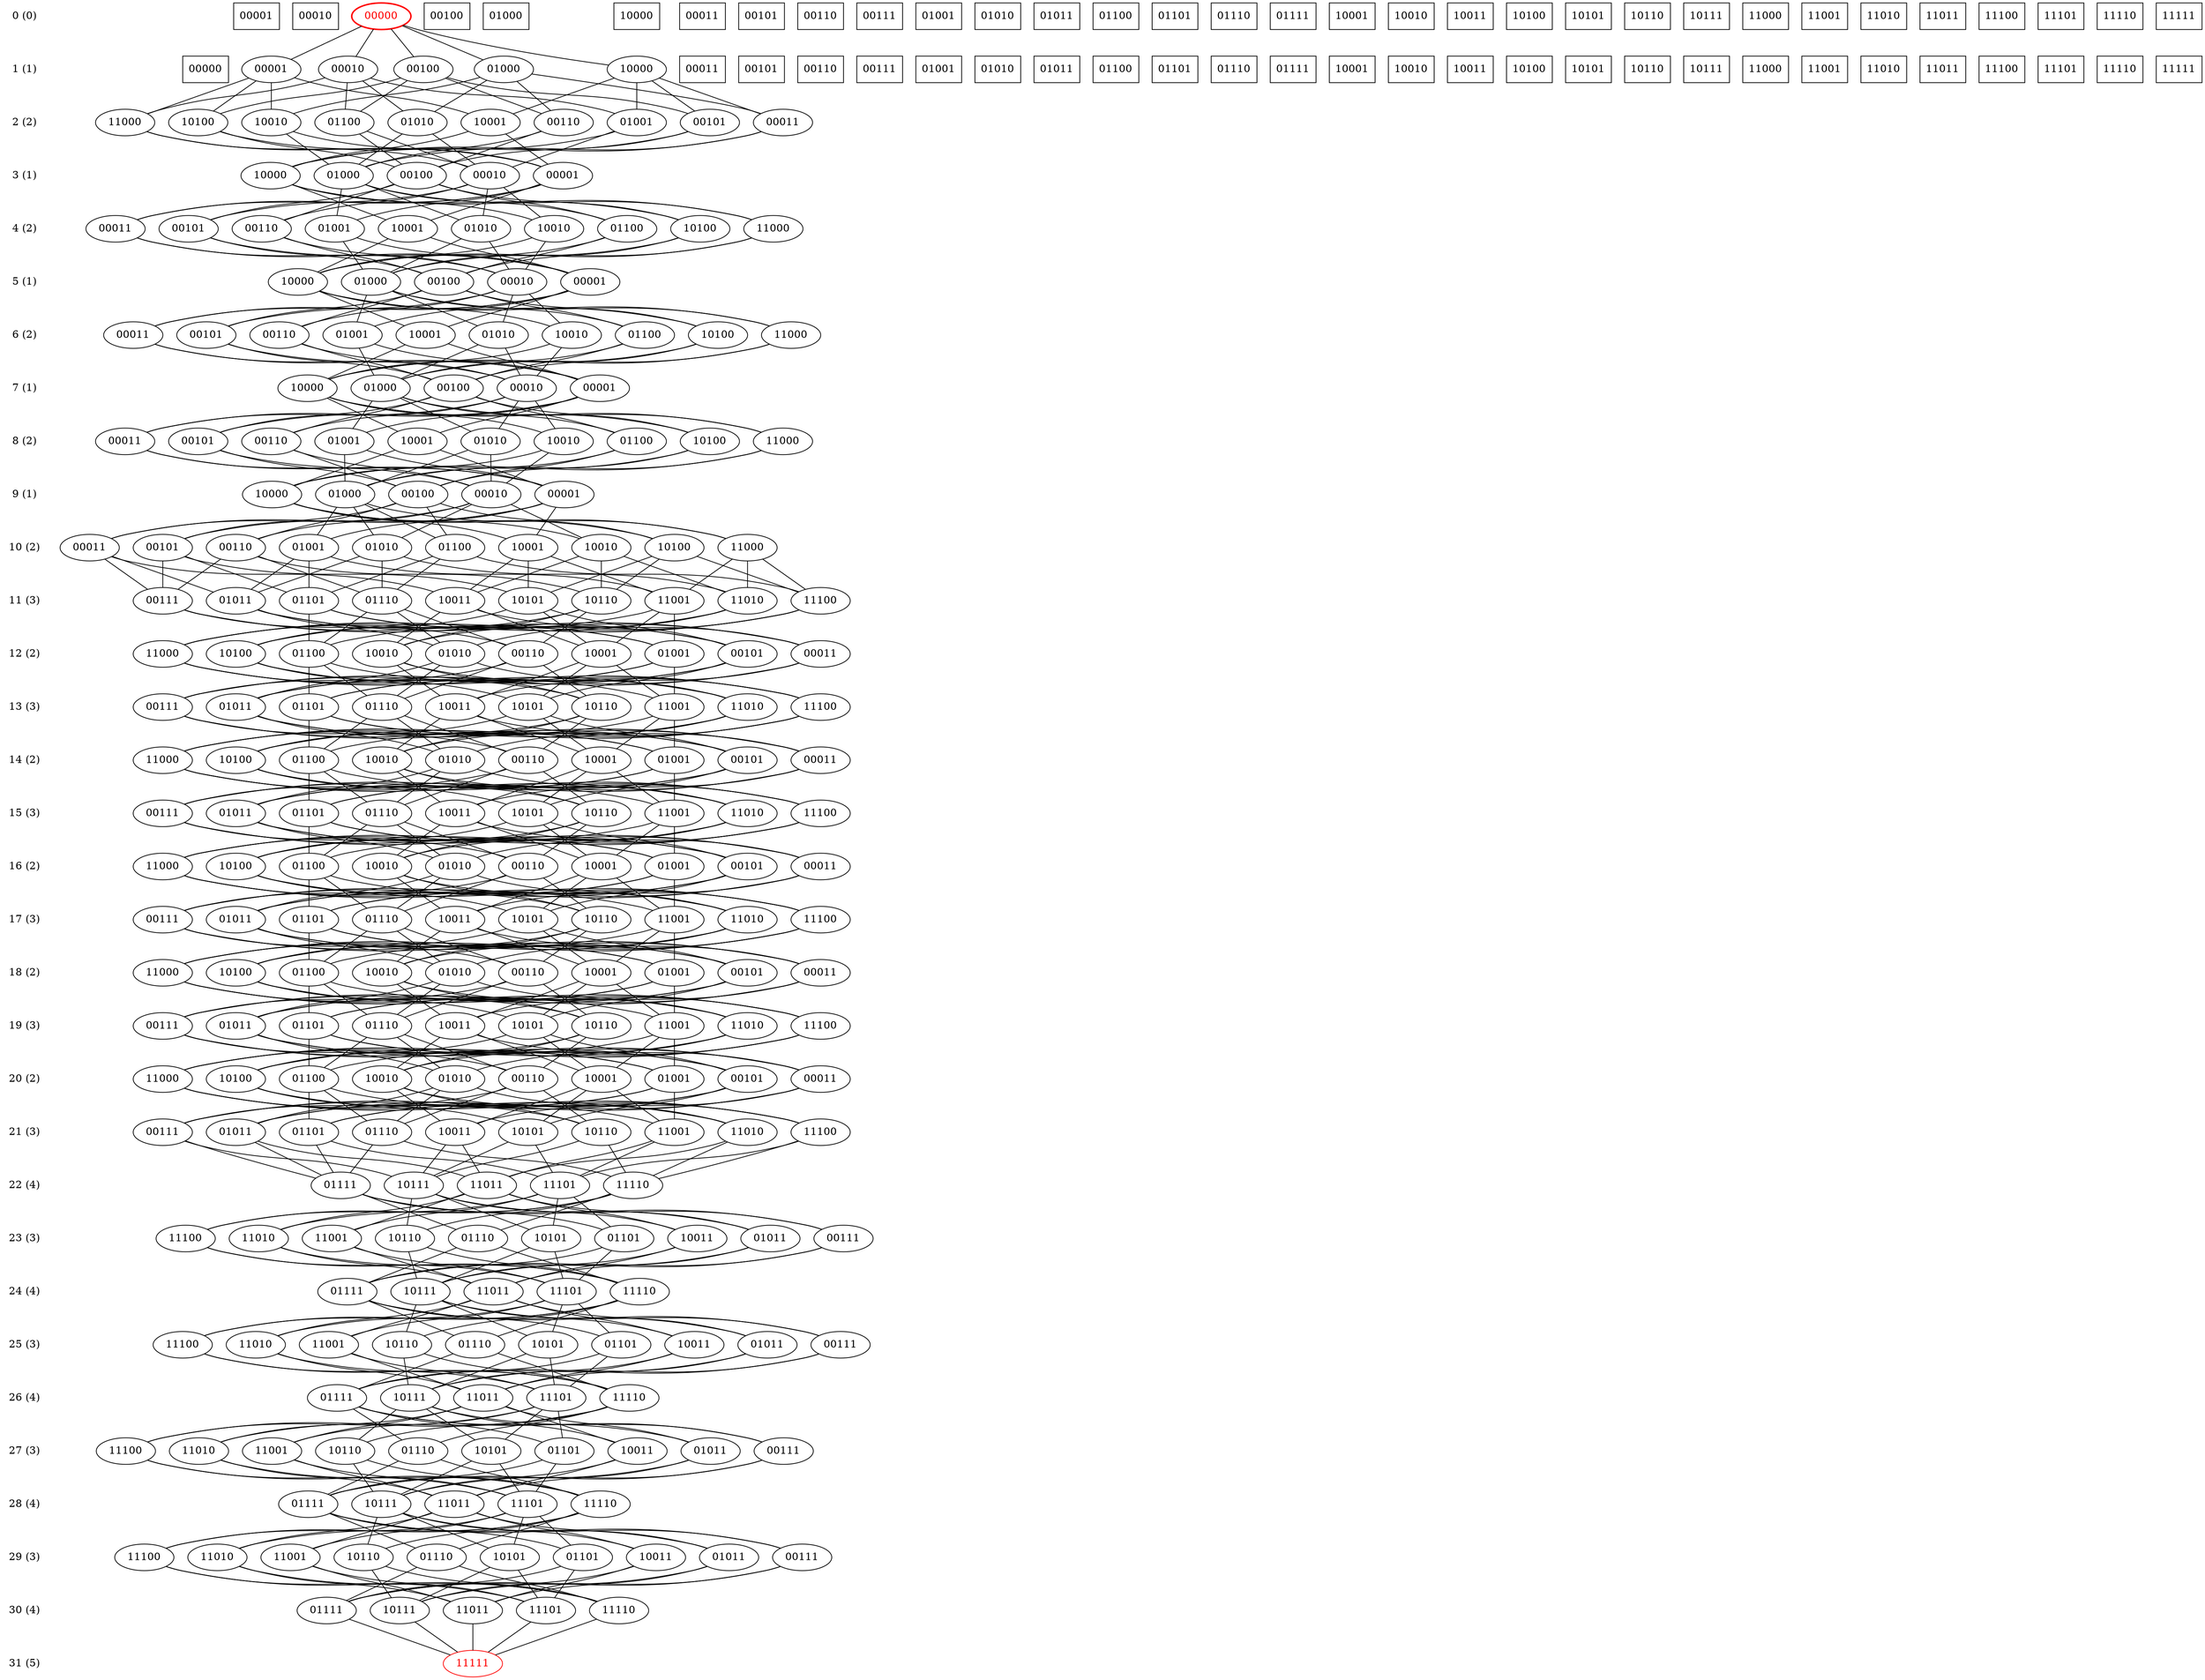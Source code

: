 /*
    dot -T pdf order-5_graph.dot -o order-5_graph.pdf
*/

digraph order5 {

	node [shape=plaintext]

	level_0 [label="0 (0)"]
	level_1 [label="1 (1)"]
	level_2 [label="2 (2)"]
	level_3 [label="3 (1)"]
	level_4 [label="4 (2)"]
	level_5 [label="5 (1)"]
	level_6 [label="6 (2)"]
	level_7 [label="7 (1)"]
	level_8 [label="8 (2)"]
	level_9 [label="9 (1)"]
	level_10 [label="10 (2)"]
	level_11 [label="11 (3)"]
	level_12 [label="12 (2)"]
	level_13 [label="13 (3)"]
	level_14 [label="14 (2)"]
	level_15 [label="15 (3)"]
	level_16 [label="16 (2)"]
	level_17 [label="17 (3)"]
	level_18 [label="18 (2)"]
	level_19 [label="19 (3)"]
	level_20 [label="20 (2)"]
	level_21 [label="21 (3)"]
	level_22 [label="22 (4)"]
	level_23 [label="23 (3)"]
	level_24 [label="24 (4)"]
	level_25 [label="25 (3)"]
	level_26 [label="26 (4)"]
	level_27 [label="27 (3)"]
	level_28 [label="28 (4)"]
	level_29 [label="29 (3)"]
	level_30 [label="30 (4)"]
	level_31 [label="31 (5)"]

	edge [style=invis]
    level_0 -> level_1 -> level_2 -> level_3 -> level_4 -> level_5 ->
    level_6 -> level_7 -> level_8 -> level_9 -> level_10 -> level_11 ->
    level_12 -> level_13 -> level_14 -> level_15 -> level_16 -> level_17 ->
    level_18 -> level_19 -> level_20 -> level_21 -> level_22 -> level_23 ->
    level_24 -> level_25 -> level_26 -> level_27 -> level_28 -> level_29 ->
    level_30 -> level_31

    node [shape=ellipse]
    edge [style=solid,arrowhead=none]
    graph [ordering=out]

    { // there is only one possible node with no bits set
        rank=same; level_0

        level_0_00000 [label="00000",shape=ellipse,fontcolor=red,color=red,style=bold]
        level_0_disallowed_00001 [label="00001",shape=rect]
        level_0_disallowed_00010 [label="00010",shape=rect]
        level_0_disallowed_00011 [label="00011",shape=rect]
        level_0_disallowed_00100 [label="00100",shape=rect]
        level_0_disallowed_00101 [label="00101",shape=rect]
        level_0_disallowed_00110 [label="00110",shape=rect]
        level_0_disallowed_00111 [label="00111",shape=rect]
        level_0_disallowed_01000 [label="01000",shape=rect]
        level_0_disallowed_01001 [label="01001",shape=rect]
        level_0_disallowed_01010 [label="01010",shape=rect]
        level_0_disallowed_01011 [label="01011",shape=rect]
        level_0_disallowed_01100 [label="01100",shape=rect]
        level_0_disallowed_01101 [label="01101",shape=rect]
        level_0_disallowed_01110 [label="01110",shape=rect]
        level_0_disallowed_01111 [label="01111",shape=rect]
        level_0_disallowed_10000 [label="10000",shape=rect]
        level_0_disallowed_10001 [label="10001",shape=rect]
        level_0_disallowed_10010 [label="10010",shape=rect]
        level_0_disallowed_10011 [label="10011",shape=rect]
        level_0_disallowed_10100 [label="10100",shape=rect]
        level_0_disallowed_10101 [label="10101",shape=rect]
        level_0_disallowed_10110 [label="10110",shape=rect]
        level_0_disallowed_10111 [label="10111",shape=rect]
        level_0_disallowed_11000 [label="11000",shape=rect]
        level_0_disallowed_11001 [label="11001",shape=rect]
        level_0_disallowed_11010 [label="11010",shape=rect]
        level_0_disallowed_11011 [label="11011",shape=rect]
        level_0_disallowed_11100 [label="11100",shape=rect]
        level_0_disallowed_11101 [label="11101",shape=rect]
        level_0_disallowed_11110 [label="11110",shape=rect]
        level_0_disallowed_11111 [label="11111",shape=rect]
    }

    { // all possible nodes with 1 bit set
        rank=same; level_1

        level_1_disallowed_00000 [label="00000",shape=rect]
        level_1_00001 [label="00001"]
        level_1_00010 [label="00010"]
        level_1_disallowed_00011 [label="00011",shape=rect]
        level_1_00100 [label="00100"]
        level_1_disallowed_00101 [label="00101",shape=rect]
        level_1_disallowed_00110 [label="00110",shape=rect]
        level_1_disallowed_00111 [label="00111",shape=rect]
        level_1_01000 [label="01000"]
        level_1_disallowed_01001 [label="01001",shape=rect]
        level_1_disallowed_01010 [label="01010",shape=rect]
        level_1_disallowed_01011 [label="01011",shape=rect]
        level_1_disallowed_01100 [label="01100",shape=rect]
        level_1_disallowed_01101 [label="01101",shape=rect]
        level_1_disallowed_01110 [label="01110",shape=rect]
        level_1_disallowed_01111 [label="01111",shape=rect]
        level_1_10000 [label="10000"]
        level_1_disallowed_10001 [label="10001",shape=rect]
        level_1_disallowed_10010 [label="10010",shape=rect]
        level_1_disallowed_10011 [label="10011",shape=rect]
        level_1_disallowed_10100 [label="10100",shape=rect]
        level_1_disallowed_10101 [label="10101",shape=rect]
        level_1_disallowed_10110 [label="10110",shape=rect]
        level_1_disallowed_10111 [label="10111",shape=rect]
        level_1_disallowed_11000 [label="11000",shape=rect]
        level_1_disallowed_11001 [label="11001",shape=rect]
        level_1_disallowed_11010 [label="11010",shape=rect]
        level_1_disallowed_11011 [label="11011",shape=rect]
        level_1_disallowed_11100 [label="11100",shape=rect]
        level_1_disallowed_11101 [label="11101",shape=rect]
        level_1_disallowed_11110 [label="11110",shape=rect]
        level_1_disallowed_11111 [label="11111",shape=rect]
    }

    level_0_00000 -> level_1_disallowed_00000 [style="invis"]
    level_0_disallowed_00001 -> level_1_00001 [style="invis"]
    level_0_disallowed_00010 -> level_1_00010 [style="invis"]
    level_0_disallowed_00011 -> level_1_disallowed_00011 [style="invis"]
    level_0_disallowed_00100 -> level_1_00100 [style="invis"]
    level_0_disallowed_00101 -> level_1_disallowed_00101 [style="invis"]
    level_0_disallowed_00110 -> level_1_disallowed_00110 [style="invis"]
    level_0_disallowed_00111 -> level_1_disallowed_00111 [style="invis"]
    level_0_disallowed_01000 -> level_1_01000 [style="invis"]
    level_0_disallowed_01001 -> level_1_disallowed_01001 [style="invis"]
    level_0_disallowed_01010 -> level_1_disallowed_01010 [style="invis"]
    level_0_disallowed_01011 -> level_1_disallowed_01011 [style="invis"]
    level_0_disallowed_01100 -> level_1_disallowed_01100 [style="invis"]
    level_0_disallowed_01101 -> level_1_disallowed_01101 [style="invis"]
    level_0_disallowed_01110 -> level_1_disallowed_01110 [style="invis"]
    level_0_disallowed_01111 -> level_1_disallowed_01111 [style="invis"]
    level_0_disallowed_10000 -> level_1_10000 [style="invis"]
    level_0_disallowed_10001 -> level_1_disallowed_10001 [style="invis"]
    level_0_disallowed_10010 -> level_1_disallowed_10010 [style="invis"]
    level_0_disallowed_10011 -> level_1_disallowed_10011 [style="invis"]
    level_0_disallowed_10100 -> level_1_disallowed_10100 [style="invis"]
    level_0_disallowed_10101 -> level_1_disallowed_10101 [style="invis"]
    level_0_disallowed_10110 -> level_1_disallowed_10110 [style="invis"]
    level_0_disallowed_10111 -> level_1_disallowed_10111 [style="invis"]
    level_0_disallowed_11000 -> level_1_disallowed_11000 [style="invis"]
    level_0_disallowed_11001 -> level_1_disallowed_11001 [style="invis"]
    level_0_disallowed_11010 -> level_1_disallowed_11010 [style="invis"]
    level_0_disallowed_11011 -> level_1_disallowed_11011 [style="invis"]
    level_0_disallowed_11100 -> level_1_disallowed_11100 [style="invis"]
    level_0_disallowed_11101 -> level_1_disallowed_11101 [style="invis"]
    level_0_disallowed_11110 -> level_1_disallowed_11110 [style="invis"]
    level_0_disallowed_11111 -> level_1_disallowed_11111 [style="invis"]


    { // all possible nodes with 2 bits set
        rank=same; level_2

        level_2_00011 [label="11000"]
        level_2_00110 [label="01100"]
        level_2_01100 [label="00110"]
        level_2_11000 [label="00011"]
        level_2_00101 [label="10100"]
        level_2_01010 [label="01010"]
        level_2_10100 [label="00101"]
        level_2_01001 [label="10010"]
        level_2_10010 [label="01001"]
        level_2_10001 [label="10001"]
    }

    { // all possible nodes with 1 bit set
        rank=same; level_3

        level_3_00001 [label="00001"]
        level_3_00010 [label="00010"]
        level_3_00100 [label="00100"]
        level_3_01000 [label="01000"]
        level_3_10000 [label="10000"]
    }

    { // all possible nodes with 2 bits set
        rank=same; level_4

        level_4_00011 [label="00011"]
        level_4_00110 [label="00110"]
        level_4_01100 [label="01100"]
        level_4_11000 [label="11000"]
        level_4_00101 [label="00101"]
        level_4_01010 [label="01010"]
        level_4_10100 [label="10100"]
        level_4_01001 [label="01001"]
        level_4_10010 [label="10010"]
        level_4_10001 [label="10001"]
    }

    { // all possible nodes with 1 bit set
        rank=same; level_5

        level_5_00001 [label="00001"]
        level_5_00010 [label="00010"]
        level_5_00100 [label="00100"]
        level_5_01000 [label="01000"]
        level_5_10000 [label="10000"]
    }

    { // all possible nodes with 2 bits set
        rank=same; level_6

        level_6_00011 [label="00011"]
        level_6_00110 [label="00110"]
        level_6_01100 [label="01100"]
        level_6_11000 [label="11000"]
        level_6_00101 [label="00101"]
        level_6_01010 [label="01010"]
        level_6_10100 [label="10100"]
        level_6_01001 [label="01001"]
        level_6_10010 [label="10010"]
        level_6_10001 [label="10001"]
    }

    { // all possible nodes with 1 bit set
        rank=same; level_7

        level_7_00001 [label="00001"]
        level_7_00010 [label="00010"]
        level_7_00100 [label="00100"]
        level_7_01000 [label="01000"]
        level_7_10000 [label="10000"]
    }

    { // all possible nodes with 2 bits set
        rank=same; level_8

        level_8_00011 [label="00011"]
        level_8_00110 [label="00110"]
        level_8_01100 [label="01100"]
        level_8_11000 [label="11000"]
        level_8_00101 [label="00101"]
        level_8_01010 [label="01010"]
        level_8_10100 [label="10100"]
        level_8_01001 [label="01001"]
        level_8_10010 [label="10010"]
        level_8_10001 [label="10001"]
    }

    { // all possible nodes with 1 bit set
        rank=same; level_9

        level_9_00001 [label="00001"]
        level_9_00010 [label="00010"]
        level_9_00100 [label="00100"]
        level_9_01000 [label="01000"]
        level_9_10000 [label="10000"]
    }

    { // all possible nodes with 2 bits set
        rank=same; level_10

        level_10_00011 [label="00011"]
        level_10_00110 [label="00110"]
        level_10_01100 [label="01100"]
        level_10_11000 [label="11000"]
        level_10_00101 [label="00101"]
        level_10_01010 [label="01010"]
        level_10_10100 [label="10100"]
        level_10_01001 [label="01001"]
        level_10_10010 [label="10010"]
        level_10_10001 [label="10001"]
    }

    { // all possible nodes with 3 bits set
        rank=same; level_11

        level_11_00111 [label="00111"]
        level_11_01110 [label="01110"]
        level_11_11100 [label="11100"]
        level_11_01011 [label="01011"]
        level_11_01101 [label="01101"]
        level_11_11010 [label="11010"]
        level_11_10101 [label="10101"]
        level_11_10011 [label="10011"]
        level_11_11001 [label="11001"]
        level_11_10110 [label="10110"]
    }

    { // all possible nodes with 2 bits set
        rank=same; level_12

        level_12_00011 [label="00011"]
        level_12_00110 [label="00110"]
        level_12_01100 [label="01100"]
        level_12_11000 [label="11000"]
        level_12_00101 [label="00101"]
        level_12_01010 [label="01010"]
        level_12_10100 [label="10100"]
        level_12_01001 [label="01001"]
        level_12_10010 [label="10010"]
        level_12_10001 [label="10001"]
    }

    { // all possible nodes with 3 bits set
        rank=same; level_13

        level_13_00111 [label="00111"]
        level_13_01110 [label="01110"]
        level_13_11100 [label="11100"]
        level_13_01011 [label="01011"]
        level_13_01101 [label="01101"]
        level_13_11010 [label="11010"]
        level_13_10101 [label="10101"]
        level_13_10011 [label="10011"]
        level_13_11001 [label="11001"]
        level_13_10110 [label="10110"]
    }

    { // all possible nodes with 2 bits set
        rank=same; level_14

        level_14_00011 [label="00011"]
        level_14_00110 [label="00110"]
        level_14_01100 [label="01100"]
        level_14_11000 [label="11000"]
        level_14_00101 [label="00101"]
        level_14_01010 [label="01010"]
        level_14_10100 [label="10100"]
        level_14_01001 [label="01001"]
        level_14_10010 [label="10010"]
        level_14_10001 [label="10001"]
    }

    { // all possible nodes with 3 bits set
        rank=same; level_15

        level_15_00111 [label="00111"]
        level_15_01110 [label="01110"]
        level_15_11100 [label="11100"]
        level_15_01011 [label="01011"]
        level_15_01101 [label="01101"]
        level_15_11010 [label="11010"]
        level_15_10101 [label="10101"]
        level_15_10011 [label="10011"]
        level_15_11001 [label="11001"]
        level_15_10110 [label="10110"]
    }

    { // all possible nodes with 2 bits set
        rank=same; level_16

        level_16_00011 [label="00011"]
        level_16_00110 [label="00110"]
        level_16_01100 [label="01100"]
        level_16_11000 [label="11000"]
        level_16_00101 [label="00101"]
        level_16_01010 [label="01010"]
        level_16_10100 [label="10100"]
        level_16_01001 [label="01001"]
        level_16_10010 [label="10010"]
        level_16_10001 [label="10001"]
    }

    { // all possible nodes with 3 bits set
        rank=same; level_17

        level_17_00111 [label="00111"]
        level_17_01110 [label="01110"]
        level_17_11100 [label="11100"]
        level_17_01011 [label="01011"]
        level_17_01101 [label="01101"]
        level_17_11010 [label="11010"]
        level_17_10101 [label="10101"]
        level_17_10011 [label="10011"]
        level_17_11001 [label="11001"]
        level_17_10110 [label="10110"]
    }

    { // all possible nodes with 2 bits set
        rank=same; level_18

        level_18_00011 [label="00011"]
        level_18_00110 [label="00110"]
        level_18_01100 [label="01100"]
        level_18_11000 [label="11000"]
        level_18_00101 [label="00101"]
        level_18_01010 [label="01010"]
        level_18_10100 [label="10100"]
        level_18_01001 [label="01001"]
        level_18_10010 [label="10010"]
        level_18_10001 [label="10001"]
    }

    { // all possible nodes with 3 bits set
        rank=same; level_19

        level_19_00111 [label="00111"]
        level_19_01110 [label="01110"]
        level_19_11100 [label="11100"]
        level_19_01011 [label="01011"]
        level_19_01101 [label="01101"]
        level_19_11010 [label="11010"]
        level_19_10101 [label="10101"]
        level_19_10011 [label="10011"]
        level_19_11001 [label="11001"]
        level_19_10110 [label="10110"]
    }

    { // all possible nodes with 2 bits set
        rank=same; level_20

        level_20_00011 [label="00011"]
        level_20_00110 [label="00110"]
        level_20_01100 [label="01100"]
        level_20_11000 [label="11000"]
        level_20_00101 [label="00101"]
        level_20_01010 [label="01010"]
        level_20_10100 [label="10100"]
        level_20_01001 [label="01001"]
        level_20_10010 [label="10010"]
        level_20_10001 [label="10001"]
    }

    { // all possible nodes with 3 bits set
        rank=same; level_21

        level_21_00111 [label="00111"]
        level_21_01110 [label="01110"]
        level_21_11100 [label="11100"]
        level_21_01011 [label="01011"]
        level_21_01101 [label="01101"]
        level_21_11010 [label="11010"]
        level_21_10101 [label="10101"]
        level_21_10011 [label="10011"]
        level_21_11001 [label="11001"]
        level_21_10110 [label="10110"]
    }

    { // all possible nodes with 4 bits set
        rank=same; level_22

        level_22_11110 [label="11110"]
        level_22_11101 [label="11101"]
        level_22_11011 [label="11011"]
        level_22_10111 [label="10111"]
        level_22_01111 [label="01111"]
    }

    { // all possible nodes with 3 bits set
        rank=same; level_23

        level_23_00111 [label="00111"]
        level_23_01110 [label="01110"]
        level_23_11100 [label="11100"]
        level_23_01011 [label="01011"]
        level_23_01101 [label="01101"]
        level_23_11010 [label="11010"]
        level_23_10101 [label="10101"]
        level_23_10011 [label="10011"]
        level_23_11001 [label="11001"]
        level_23_10110 [label="10110"]
    }

    { // all possible nodes with 4 bits set
        rank=same; level_24

        level_24_11110 [label="11110"]
        level_24_11101 [label="11101"]
        level_24_11011 [label="11011"]
        level_24_10111 [label="10111"]
        level_24_01111 [label="01111"]
    }

    { // all possible nodes with 3 bits set
        rank=same; level_25

        level_25_00111 [label="00111"]
        level_25_01110 [label="01110"]
        level_25_11100 [label="11100"]
        level_25_01011 [label="01011"]
        level_25_01101 [label="01101"]
        level_25_11010 [label="11010"]
        level_25_10101 [label="10101"]
        level_25_10011 [label="10011"]
        level_25_11001 [label="11001"]
        level_25_10110 [label="10110"]
    }

    { // all possible nodes with 4 bits set
        rank=same; level_26

        level_26_11110 [label="11110"]
        level_26_11101 [label="11101"]
        level_26_11011 [label="11011"]
        level_26_10111 [label="10111"]
        level_26_01111 [label="01111"]
    }

    { // all possible nodes with 3 bits set
        rank=same; level_27

        level_27_00111 [label="00111"]
        level_27_01110 [label="01110"]
        level_27_11100 [label="11100"]
        level_27_01011 [label="01011"]
        level_27_01101 [label="01101"]
        level_27_11010 [label="11010"]
        level_27_10101 [label="10101"]
        level_27_10011 [label="10011"]
        level_27_11001 [label="11001"]
        level_27_10110 [label="10110"]
    }

    { // all possible nodes with 4 bits set
        rank=same; level_28

        level_28_11110 [label="11110"]
        level_28_11101 [label="11101"]
        level_28_11011 [label="11011"]
        level_28_10111 [label="10111"]
        level_28_01111 [label="01111"]
    }

    { // all possible nodes with 3 bits set
        rank=same; level_29

        level_29_00111 [label="00111"]
        level_29_01110 [label="01110"]
        level_29_11100 [label="11100"]
        level_29_01011 [label="01011"]
        level_29_01101 [label="01101"]
        level_29_11010 [label="11010"]
        level_29_10101 [label="10101"]
        level_29_10011 [label="10011"]
        level_29_11001 [label="11001"]
        level_29_10110 [label="10110"]
    }

    { // all possible nodes with 4 bits set
        rank=same; level_30

        level_30_11110 [label="11110"]
        level_30_11101 [label="11101"]
        level_30_11011 [label="11011"]
        level_30_10111 [label="10111"]
        level_30_01111 [label="01111"]
    }

    { // there is only one possible node with 5 bits set
        rank=same; level_31

        level_31_11111 [label="11111",shape=ellipse,color=red,fontcolor=red]
    }

    // allowable transitions from (0) -> (1) out of level 0

    level_0_00000 -> level_1_00001 // [color=red,style=bold]
    level_0_00000 -> level_1_00010
    level_0_00000 -> level_1_00100
    level_0_00000 -> level_1_01000
    level_0_00000 -> level_1_10000

    // allowable transitions from (1) -> (2) out of level 1

    level_1_00001 -> level_2_00011
    level_1_00001 -> level_2_00101
    level_1_00001 -> level_2_01001
    level_1_00001 -> level_2_10001

    level_1_00010 -> level_2_00011
    level_1_00010 -> level_2_00110
    level_1_00010 -> level_2_01010
    level_1_00010 -> level_2_10010

    level_1_00100 -> level_2_00101
    level_1_00100 -> level_2_00110
    level_1_00100 -> level_2_01100
    level_1_00100 -> level_2_10100

    level_1_01000 -> level_2_01001
    level_1_01000 -> level_2_01010
    level_1_01000 -> level_2_01100
    level_1_01000 -> level_2_11000

    level_1_10000 -> level_2_10001
    level_1_10000 -> level_2_10010
    level_1_10000 -> level_2_10100
    level_1_10000 -> level_2_11000

    // allowable transitions from (2) -> (1) out of level 2

    level_2_00011 -> level_3_00010
    level_2_00011 -> level_3_00001

    level_2_00110 -> level_3_00100
    level_2_00110 -> level_3_00010

    level_2_01100 -> level_3_01000
    level_2_01100 -> level_3_00100

    level_2_11000 -> level_3_10000
    level_2_11000 -> level_3_01000

    level_2_00101 -> level_3_00100
    level_2_00101 -> level_3_00001

    level_2_01010 -> level_3_01000
    level_2_01010 -> level_3_00010

    level_2_10100 -> level_3_10000
    level_2_10100 -> level_3_00100

    level_2_01001 -> level_3_01000
    level_2_01001 -> level_3_00001

    level_2_10010 -> level_3_10000
    level_2_10010 -> level_3_00010

    level_2_10001 -> level_3_10000
    level_2_10001 -> level_3_00001

    // allowable transitions from (1) to (2) out of level 3

    level_3_00001 -> level_4_00011
    level_3_00001 -> level_4_00101
    level_3_00001 -> level_4_01001
    level_3_00001 -> level_4_10001

    level_3_00010 -> level_4_00011
    level_3_00010 -> level_4_00110
    level_3_00010 -> level_4_01010
    level_3_00010 -> level_4_10010

    level_3_00100 -> level_4_00101
    level_3_00100 -> level_4_00110
    level_3_00100 -> level_4_01100
    level_3_00100 -> level_4_10100

    level_3_01000 -> level_4_01001
    level_3_01000 -> level_4_01010
    level_3_01000 -> level_4_01100
    level_3_01000 -> level_4_11000

    level_3_10000 -> level_4_10001
    level_3_10000 -> level_4_10010
    level_3_10000 -> level_4_10100
    level_3_10000 -> level_4_11000

    // allowable transitions from (2) to (1) out of level 4

    level_4_00011 -> level_5_00010
    level_4_00011 -> level_5_00001

    level_4_00110 -> level_5_00100
    level_4_00110 -> level_5_00010

    level_4_01100 -> level_5_01000
    level_4_01100 -> level_5_00100

    level_4_11000 -> level_5_10000
    level_4_11000 -> level_5_01000

    level_4_00101 -> level_5_00100
    level_4_00101 -> level_5_00001

    level_4_01010 -> level_5_01000
    level_4_01010 -> level_5_00010

    level_4_10100 -> level_5_10000
    level_4_10100 -> level_5_00100

    level_4_01001 -> level_5_01000
    level_4_01001 -> level_5_00001

    level_4_10010 -> level_5_10000
    level_4_10010 -> level_5_00010

    level_4_10001 -> level_5_10000
    level_4_10001 -> level_5_00001

    // allowable transitions from (1) to (2) out of level 5

    level_5_00001 -> level_6_00011
    level_5_00001 -> level_6_00101
    level_5_00001 -> level_6_01001
    level_5_00001 -> level_6_10001

    level_5_00010 -> level_6_00011
    level_5_00010 -> level_6_00110
    level_5_00010 -> level_6_01010
    level_5_00010 -> level_6_10010

    level_5_00100 -> level_6_00101
    level_5_00100 -> level_6_00110
    level_5_00100 -> level_6_01100
    level_5_00100 -> level_6_10100

    level_5_01000 -> level_6_01001
    level_5_01000 -> level_6_01010
    level_5_01000 -> level_6_01100
    level_5_01000 -> level_6_11000

    level_5_10000 -> level_6_10001
    level_5_10000 -> level_6_10010
    level_5_10000 -> level_6_10100
    level_5_10000 -> level_6_11000

    // allowable transitions from (2) to (1) out of level 6

    level_6_00011 -> level_7_00010
    level_6_00011 -> level_7_00001

    level_6_00110 -> level_7_00100
    level_6_00110 -> level_7_00010

    level_6_01100 -> level_7_01000
    level_6_01100 -> level_7_00100

    level_6_11000 -> level_7_10000
    level_6_11000 -> level_7_01000

    level_6_00101 -> level_7_00100
    level_6_00101 -> level_7_00001

    level_6_01010 -> level_7_01000
    level_6_01010 -> level_7_00010

    level_6_10100 -> level_7_10000
    level_6_10100 -> level_7_00100

    level_6_01001 -> level_7_01000
    level_6_01001 -> level_7_00001

    level_6_10010 -> level_7_10000
    level_6_10010 -> level_7_00010

    level_6_10001 -> level_7_10000
    level_6_10001 -> level_7_00001

    // allowable transitions from (1) to (2) out of level 7

    level_7_00001 -> level_8_00011
    level_7_00001 -> level_8_00101
    level_7_00001 -> level_8_01001
    level_7_00001 -> level_8_10001

    level_7_00010 -> level_8_00011
    level_7_00010 -> level_8_00110
    level_7_00010 -> level_8_01010
    level_7_00010 -> level_8_10010

    level_7_00100 -> level_8_00101
    level_7_00100 -> level_8_00110
    level_7_00100 -> level_8_01100
    level_7_00100 -> level_8_10100

    level_7_01000 -> level_8_01001
    level_7_01000 -> level_8_01010
    level_7_01000 -> level_8_01100
    level_7_01000 -> level_8_11000

    level_7_10000 -> level_8_10001
    level_7_10000 -> level_8_10010
    level_7_10000 -> level_8_10100
    level_7_10000 -> level_8_11000

    // allowable transitions from (2) to (1) out of level 8

    level_8_00011 -> level_9_00010
    level_8_00011 -> level_9_00001

    level_8_00110 -> level_9_00100
    level_8_00110 -> level_9_00010

    level_8_01100 -> level_9_01000
    level_8_01100 -> level_9_00100

    level_8_11000 -> level_9_10000
    level_8_11000 -> level_9_01000

    level_8_00101 -> level_9_00100
    level_8_00101 -> level_9_00001

    level_8_01010 -> level_9_01000
    level_8_01010 -> level_9_00010

    level_8_10100 -> level_9_10000
    level_8_10100 -> level_9_00100

    level_8_01001 -> level_9_01000
    level_8_01001 -> level_9_00001

    level_8_10010 -> level_9_10000
    level_8_10010 -> level_9_00010

    level_8_10001 -> level_9_10000
    level_8_10001 -> level_9_00001

    // allowable transitions from (1) to (2) out of level 9

    level_9_00001 -> level_10_00011
    level_9_00001 -> level_10_00101
    level_9_00001 -> level_10_01001
    level_9_00001 -> level_10_10001

    level_9_00010 -> level_10_00011
    level_9_00010 -> level_10_00110
    level_9_00010 -> level_10_01010
    level_9_00010 -> level_10_10010

    level_9_00100 -> level_10_00101
    level_9_00100 -> level_10_00110
    level_9_00100 -> level_10_01100
    level_9_00100 -> level_10_10100

    level_9_01000 -> level_10_01001
    level_9_01000 -> level_10_01010
    level_9_01000 -> level_10_01100
    level_9_01000 -> level_10_11000

    level_9_10000 -> level_10_10001
    level_9_10000 -> level_10_10010
    level_9_10000 -> level_10_10100
    level_9_10000 -> level_10_11000

    // allowable transitions from (2) to (3) out of level 10

    level_10_00011 -> level_11_00111
    level_10_00011 -> level_11_01011
    level_10_00011 -> level_11_10011

    level_10_00110 -> level_11_00111
    level_10_00110 -> level_11_01110
    level_10_00110 -> level_11_10110

    level_10_01100 -> level_11_01101
    level_10_01100 -> level_11_01110
    level_10_01100 -> level_11_11100

    level_10_11000 -> level_11_11001
    level_10_11000 -> level_11_11010
    level_10_11000 -> level_11_11100

    level_10_00101 -> level_11_00111
    level_10_00101 -> level_11_01101
    level_10_00101 -> level_11_10101

    level_10_01010 -> level_11_01011
    level_10_01010 -> level_11_01110
    level_10_01010 -> level_11_11010

    level_10_10100 -> level_11_10101
    level_10_10100 -> level_11_10110
    level_10_10100 -> level_11_11100

    level_10_01001 -> level_11_01011
    level_10_01001 -> level_11_01101
    level_10_01001 -> level_11_11001

    level_10_10010 -> level_11_10011
    level_10_10010 -> level_11_10110
    level_10_10010 -> level_11_11010

    level_10_10001 -> level_11_10011
    level_10_10001 -> level_11_10101
    level_10_10001 -> level_11_11001

    // allowable transitions from (3) to (2) out of level 11

    level_11_00111 -> level_12_00110
    level_11_00111 -> level_12_00101
    level_11_00111 -> level_12_00011

    level_11_01110 -> level_12_01100
    level_11_01110 -> level_12_01010
    level_11_01110 -> level_12_00110

    level_11_11100 -> level_12_11000
    level_11_11100 -> level_12_10100
    level_11_11100 -> level_12_01100

    level_11_01011 -> level_12_01010
    level_11_01011 -> level_12_01001
    level_11_01011 -> level_12_00011

    level_11_01101 -> level_12_01100
    level_11_01101 -> level_12_01001
    level_11_01101 -> level_12_00101

    level_11_11010 -> level_12_11000
    level_11_11010 -> level_12_10010
    level_11_11010 -> level_12_01010

    level_11_10101 -> level_12_10100
    level_11_10101 -> level_12_10001
    level_11_10101 -> level_12_00101

    level_11_10011 -> level_12_10010
    level_11_10011 -> level_12_10001
    level_11_10011 -> level_12_00011

    level_11_11001 -> level_12_11000
    level_11_11001 -> level_12_10001
    level_11_11001 -> level_12_01001

    level_11_10110 -> level_12_10100
    level_11_10110 -> level_12_10010
    level_11_10110 -> level_12_00110

    // allowable transitions from (2) to (3) out of level 12

    level_12_00011 -> level_13_00111
    level_12_00011 -> level_13_01011
    level_12_00011 -> level_13_10011

    level_12_00110 -> level_13_00111
    level_12_00110 -> level_13_01110
    level_12_00110 -> level_13_10110

    level_12_01100 -> level_13_01101
    level_12_01100 -> level_13_01110
    level_12_01100 -> level_13_11100

    level_12_11000 -> level_13_11001
    level_12_11000 -> level_13_11010
    level_12_11000 -> level_13_11100

    level_12_00101 -> level_13_00111
    level_12_00101 -> level_13_01101
    level_12_00101 -> level_13_10101

    level_12_01010 -> level_13_01011
    level_12_01010 -> level_13_01110
    level_12_01010 -> level_13_11010

    level_12_10100 -> level_13_10101
    level_12_10100 -> level_13_10110
    level_12_10100 -> level_13_11100

    level_12_01001 -> level_13_01011
    level_12_01001 -> level_13_01101
    level_12_01001 -> level_13_11001

    level_12_10010 -> level_13_10011
    level_12_10010 -> level_13_10110
    level_12_10010 -> level_13_11010

    level_12_10001 -> level_13_10011
    level_12_10001 -> level_13_10101
    level_12_10001 -> level_13_11001

    // allowable transitions from (3) to (2) out of level 13

    level_13_00111 -> level_14_00110
    level_13_00111 -> level_14_00101
    level_13_00111 -> level_14_00011

    level_13_01110 -> level_14_01100
    level_13_01110 -> level_14_01010
    level_13_01110 -> level_14_00110

    level_13_11100 -> level_14_11000
    level_13_11100 -> level_14_10100
    level_13_11100 -> level_14_01100

    level_13_01011 -> level_14_01010
    level_13_01011 -> level_14_01001
    level_13_01011 -> level_14_00011

    level_13_01101 -> level_14_01100
    level_13_01101 -> level_14_01001
    level_13_01101 -> level_14_00101

    level_13_11010 -> level_14_11000
    level_13_11010 -> level_14_10010
    level_13_11010 -> level_14_01010

    level_13_10101 -> level_14_10100
    level_13_10101 -> level_14_10001
    level_13_10101 -> level_14_00101

    level_13_10011 -> level_14_10010
    level_13_10011 -> level_14_10001
    level_13_10011 -> level_14_00011

    level_13_11001 -> level_14_11000
    level_13_11001 -> level_14_10001
    level_13_11001 -> level_14_01001

    level_13_10110 -> level_14_10100
    level_13_10110 -> level_14_10010
    level_13_10110 -> level_14_00110

    // allowable transitions from (2) to (3) out of level 14

    level_14_00011 -> level_15_00111
    level_14_00011 -> level_15_01011
    level_14_00011 -> level_15_10011

    level_14_00110 -> level_15_00111
    level_14_00110 -> level_15_01110
    level_14_00110 -> level_15_10110

    level_14_01100 -> level_15_01101
    level_14_01100 -> level_15_01110
    level_14_01100 -> level_15_11100

    level_14_11000 -> level_15_11001
    level_14_11000 -> level_15_11010
    level_14_11000 -> level_15_11100

    level_14_00101 -> level_15_00111
    level_14_00101 -> level_15_01101
    level_14_00101 -> level_15_10101

    level_14_01010 -> level_15_01011
    level_14_01010 -> level_15_01110
    level_14_01010 -> level_15_11010

    level_14_10100 -> level_15_10101
    level_14_10100 -> level_15_10110
    level_14_10100 -> level_15_11100

    level_14_01001 -> level_15_01011
    level_14_01001 -> level_15_01101
    level_14_01001 -> level_15_11001

    level_14_10010 -> level_15_10011
    level_14_10010 -> level_15_10110
    level_14_10010 -> level_15_11010

    level_14_10001 -> level_15_10011
    level_14_10001 -> level_15_10101
    level_14_10001 -> level_15_11001

    // allowable transitions from (3) to (2) out of level 15

    level_15_00111 -> level_16_00110
    level_15_00111 -> level_16_00101
    level_15_00111 -> level_16_00011

    level_15_01110 -> level_16_01100
    level_15_01110 -> level_16_01010
    level_15_01110 -> level_16_00110

    level_15_11100 -> level_16_11000
    level_15_11100 -> level_16_10100
    level_15_11100 -> level_16_01100

    level_15_01011 -> level_16_01010
    level_15_01011 -> level_16_01001
    level_15_01011 -> level_16_00011

    level_15_01101 -> level_16_01100
    level_15_01101 -> level_16_01001
    level_15_01101 -> level_16_00101

    level_15_11010 -> level_16_11000
    level_15_11010 -> level_16_10010
    level_15_11010 -> level_16_01010

    level_15_10101 -> level_16_10100
    level_15_10101 -> level_16_10001
    level_15_10101 -> level_16_00101

    level_15_10011 -> level_16_10010
    level_15_10011 -> level_16_10001
    level_15_10011 -> level_16_00011

    level_15_11001 -> level_16_11000
    level_15_11001 -> level_16_10001
    level_15_11001 -> level_16_01001

    level_15_10110 -> level_16_10100
    level_15_10110 -> level_16_10010
    level_15_10110 -> level_16_00110

    // allowable transitions from (2) to (3) out of level 16

    level_16_00011 -> level_17_00111
    level_16_00011 -> level_17_01011
    level_16_00011 -> level_17_10011

    level_16_00110 -> level_17_00111
    level_16_00110 -> level_17_01110
    level_16_00110 -> level_17_10110

    level_16_01100 -> level_17_01101
    level_16_01100 -> level_17_01110
    level_16_01100 -> level_17_11100

    level_16_11000 -> level_17_11001
    level_16_11000 -> level_17_11010
    level_16_11000 -> level_17_11100

    level_16_00101 -> level_17_00111
    level_16_00101 -> level_17_01101
    level_16_00101 -> level_17_10101

    level_16_01010 -> level_17_01011
    level_16_01010 -> level_17_01110
    level_16_01010 -> level_17_11010

    level_16_10100 -> level_17_10101
    level_16_10100 -> level_17_10110
    level_16_10100 -> level_17_11100

    level_16_01001 -> level_17_01011
    level_16_01001 -> level_17_01101
    level_16_01001 -> level_17_11001

    level_16_10010 -> level_17_10011
    level_16_10010 -> level_17_10110
    level_16_10010 -> level_17_11010

    level_16_10001 -> level_17_10011
    level_16_10001 -> level_17_10101
    level_16_10001 -> level_17_11001

    // allowable transitions from (3) to (2) out of level 17

    level_17_00111 -> level_18_00110
    level_17_00111 -> level_18_00101
    level_17_00111 -> level_18_00011

    level_17_01110 -> level_18_01100
    level_17_01110 -> level_18_01010
    level_17_01110 -> level_18_00110

    level_17_11100 -> level_18_11000
    level_17_11100 -> level_18_10100
    level_17_11100 -> level_18_01100

    level_17_01011 -> level_18_01010
    level_17_01011 -> level_18_01001
    level_17_01011 -> level_18_00011

    level_17_01101 -> level_18_01100
    level_17_01101 -> level_18_01001
    level_17_01101 -> level_18_00101

    level_17_11010 -> level_18_11000
    level_17_11010 -> level_18_10010
    level_17_11010 -> level_18_01010

    level_17_10101 -> level_18_10100
    level_17_10101 -> level_18_10001
    level_17_10101 -> level_18_00101

    level_17_10011 -> level_18_10010
    level_17_10011 -> level_18_10001
    level_17_10011 -> level_18_00011

    level_17_11001 -> level_18_11000
    level_17_11001 -> level_18_10001
    level_17_11001 -> level_18_01001

    level_17_10110 -> level_18_10100
    level_17_10110 -> level_18_10010
    level_17_10110 -> level_18_00110

    // allowable transitions from (2) to (3) out of level 18

    level_18_00011 -> level_19_00111
    level_18_00011 -> level_19_01011
    level_18_00011 -> level_19_10011

    level_18_00110 -> level_19_00111
    level_18_00110 -> level_19_01110
    level_18_00110 -> level_19_10110

    level_18_01100 -> level_19_01101
    level_18_01100 -> level_19_01110
    level_18_01100 -> level_19_11100

    level_18_11000 -> level_19_11001
    level_18_11000 -> level_19_11010
    level_18_11000 -> level_19_11100

    level_18_00101 -> level_19_00111
    level_18_00101 -> level_19_01101
    level_18_00101 -> level_19_10101

    level_18_01010 -> level_19_01011
    level_18_01010 -> level_19_01110
    level_18_01010 -> level_19_11010

    level_18_10100 -> level_19_10101
    level_18_10100 -> level_19_10110
    level_18_10100 -> level_19_11100

    level_18_01001 -> level_19_01011
    level_18_01001 -> level_19_01101
    level_18_01001 -> level_19_11001

    level_18_10010 -> level_19_10011
    level_18_10010 -> level_19_10110
    level_18_10010 -> level_19_11010

    level_18_10001 -> level_19_10011
    level_18_10001 -> level_19_10101
    level_18_10001 -> level_19_11001

    // allowable transitions from (3) to (2) out of level 19

    level_19_00111 -> level_20_00110
    level_19_00111 -> level_20_00101
    level_19_00111 -> level_20_00011

    level_19_01110 -> level_20_01100
    level_19_01110 -> level_20_01010
    level_19_01110 -> level_20_00110

    level_19_11100 -> level_20_11000
    level_19_11100 -> level_20_10100
    level_19_11100 -> level_20_01100

    level_19_01011 -> level_20_01010
    level_19_01011 -> level_20_01001
    level_19_01011 -> level_20_00011

    level_19_01101 -> level_20_01100
    level_19_01101 -> level_20_01001
    level_19_01101 -> level_20_00101

    level_19_11010 -> level_20_11000
    level_19_11010 -> level_20_10010
    level_19_11010 -> level_20_01010

    level_19_10101 -> level_20_10100
    level_19_10101 -> level_20_10001
    level_19_10101 -> level_20_00101

    level_19_10011 -> level_20_10010
    level_19_10011 -> level_20_10001
    level_19_10011 -> level_20_00011

    level_19_11001 -> level_20_11000
    level_19_11001 -> level_20_10001
    level_19_11001 -> level_20_01001

    level_19_10110 -> level_20_10100
    level_19_10110 -> level_20_10010
    level_19_10110 -> level_20_00110

    // allowable transitions from (2) to (3) out of level 20

    level_20_00011 -> level_21_00111
    level_20_00011 -> level_21_01011
    level_20_00011 -> level_21_10011

    level_20_00110 -> level_21_00111
    level_20_00110 -> level_21_01110
    level_20_00110 -> level_21_10110

    level_20_01100 -> level_21_01101
    level_20_01100 -> level_21_01110
    level_20_01100 -> level_21_11100

    level_20_11000 -> level_21_11001
    level_20_11000 -> level_21_11010
    level_20_11000 -> level_21_11100

    level_20_00101 -> level_21_00111
    level_20_00101 -> level_21_01101
    level_20_00101 -> level_21_10101

    level_20_01010 -> level_21_01011
    level_20_01010 -> level_21_01110
    level_20_01010 -> level_21_11010

    level_20_10100 -> level_21_10101
    level_20_10100 -> level_21_10110
    level_20_10100 -> level_21_11100

    level_20_01001 -> level_21_01011
    level_20_01001 -> level_21_01101
    level_20_01001 -> level_21_11001

    level_20_10010 -> level_21_10011
    level_20_10010 -> level_21_10110
    level_20_10010 -> level_21_11010

    level_20_10001 -> level_21_10011
    level_20_10001 -> level_21_10101
    level_20_10001 -> level_21_11001

    // allowable transitions from (3) to (4) out of level 21

    level_21_00111 -> level_22_01111
    level_21_00111 -> level_22_10111

    level_21_01110 -> level_22_01111
    level_21_01110 -> level_22_11110

    level_21_11100 -> level_22_11101
    level_21_11100 -> level_22_11110

    level_21_01011 -> level_22_01111
    level_21_01011 -> level_22_11011

    level_21_01101 -> level_22_01111
    level_21_01101 -> level_22_11101

    level_21_11010 -> level_22_11011
    level_21_11010 -> level_22_11110

    level_21_10101 -> level_22_10111
    level_21_10101 -> level_22_11101

    level_21_10011 -> level_22_10111
    level_21_10011 -> level_22_11011

    level_21_11001 -> level_22_11011
    level_21_11001 -> level_22_11101

    level_21_10110 -> level_22_10111
    level_21_10110 -> level_22_11110

    // allowable transitions from (4) to (3) out of level 22

    level_22_11110 -> level_23_11100
    level_22_11110 -> level_23_11010
    level_22_11110 -> level_23_10110
    level_22_11110 -> level_23_01110

    level_22_11101 -> level_23_11100
    level_22_11101 -> level_23_11001
    level_22_11101 -> level_23_10101
    level_22_11101 -> level_23_01101

    level_22_11011 -> level_23_11010
    level_22_11011 -> level_23_11001
    level_22_11011 -> level_23_10011
    level_22_11011 -> level_23_01011

    level_22_10111 -> level_23_10110
    level_22_10111 -> level_23_10101
    level_22_10111 -> level_23_10011
    level_22_10111 -> level_23_00111

    level_22_01111 -> level_23_01110
    level_22_01111 -> level_23_01101
    level_22_01111 -> level_23_01011
    level_22_01111 -> level_23_00111

    // allowable transitions from (3) to (4) out of level 23

    level_23_00111 -> level_24_01111
    level_23_00111 -> level_24_10111

    level_23_01110 -> level_24_01111
    level_23_01110 -> level_24_11110

    level_23_11100 -> level_24_11101
    level_23_11100 -> level_24_11110

    level_23_01011 -> level_24_01111
    level_23_01011 -> level_24_11011

    level_23_01101 -> level_24_01111
    level_23_01101 -> level_24_11101

    level_23_11010 -> level_24_11011
    level_23_11010 -> level_24_11110

    level_23_10101 -> level_24_10111
    level_23_10101 -> level_24_11101

    level_23_10011 -> level_24_10111
    level_23_10011 -> level_24_11011

    level_23_11001 -> level_24_11011
    level_23_11001 -> level_24_11101

    level_23_10110 -> level_24_10111
    level_23_10110 -> level_24_11110

    // allowable transitions from (4) to (3) out of level 24

    level_24_11110 -> level_25_11100
    level_24_11110 -> level_25_11010
    level_24_11110 -> level_25_10110
    level_24_11110 -> level_25_01110

    level_24_11101 -> level_25_11100
    level_24_11101 -> level_25_11001
    level_24_11101 -> level_25_10101
    level_24_11101 -> level_25_01101

    level_24_11011 -> level_25_11010
    level_24_11011 -> level_25_11001
    level_24_11011 -> level_25_10011
    level_24_11011 -> level_25_01011

    level_24_10111 -> level_25_10110
    level_24_10111 -> level_25_10101
    level_24_10111 -> level_25_10011
    level_24_10111 -> level_25_00111

    level_24_01111 -> level_25_01110
    level_24_01111 -> level_25_01101
    level_24_01111 -> level_25_01011
    level_24_01111 -> level_25_00111

    // allowable transitions from (3) to (4) out of level 25

    level_25_00111 -> level_26_01111
    level_25_00111 -> level_26_10111

    level_25_01110 -> level_26_01111
    level_25_01110 -> level_26_11110

    level_25_11100 -> level_26_11101
    level_25_11100 -> level_26_11110

    level_25_01011 -> level_26_01111
    level_25_01011 -> level_26_11011

    level_25_01101 -> level_26_01111
    level_25_01101 -> level_26_11101

    level_25_11010 -> level_26_11011
    level_25_11010 -> level_26_11110

    level_25_10101 -> level_26_10111
    level_25_10101 -> level_26_11101

    level_25_10011 -> level_26_10111
    level_25_10011 -> level_26_11011

    level_25_11001 -> level_26_11011
    level_25_11001 -> level_26_11101

    level_25_10110 -> level_26_10111
    level_25_10110 -> level_26_11110

    // allowable transitions from (4) to (3) out of level 26

    level_26_11110 -> level_27_11100
    level_26_11110 -> level_27_11010
    level_26_11110 -> level_27_10110
    level_26_11110 -> level_27_01110

    level_26_11101 -> level_27_11100
    level_26_11101 -> level_27_11001
    level_26_11101 -> level_27_10101
    level_26_11101 -> level_27_01101

    level_26_11011 -> level_27_11010
    level_26_11011 -> level_27_11001
    level_26_11011 -> level_27_10011
    level_26_11011 -> level_27_01011

    level_26_10111 -> level_27_10110
    level_26_10111 -> level_27_10101
    level_26_10111 -> level_27_10011
    level_26_10111 -> level_27_00111

    level_26_01111 -> level_27_01110
    level_26_01111 -> level_27_01101
    level_26_01111 -> level_27_01011
    level_26_01111 -> level_27_00111

    // allowable transitions from (3) to (4) out of level 27

    level_27_00111 -> level_28_01111
    level_27_00111 -> level_28_10111

    level_27_01110 -> level_28_01111
    level_27_01110 -> level_28_11110

    level_27_11100 -> level_28_11101
    level_27_11100 -> level_28_11110

    level_27_01011 -> level_28_01111
    level_27_01011 -> level_28_11011

    level_27_01101 -> level_28_01111
    level_27_01101 -> level_28_11101

    level_27_11010 -> level_28_11011
    level_27_11010 -> level_28_11110

    level_27_10101 -> level_28_10111
    level_27_10101 -> level_28_11101

    level_27_10011 -> level_28_10111
    level_27_10011 -> level_28_11011

    level_27_11001 -> level_28_11011
    level_27_11001 -> level_28_11101

    level_27_10110 -> level_28_10111
    level_27_10110 -> level_28_11110

    // allowable transitions from (4) to (3) out of level 28

    level_28_11110 -> level_29_11100
    level_28_11110 -> level_29_11010
    level_28_11110 -> level_29_10110
    level_28_11110 -> level_29_01110

    level_28_11101 -> level_29_11100
    level_28_11101 -> level_29_11001
    level_28_11101 -> level_29_10101
    level_28_11101 -> level_29_01101

    level_28_11011 -> level_29_11010
    level_28_11011 -> level_29_11001
    level_28_11011 -> level_29_10011
    level_28_11011 -> level_29_01011

    level_28_10111 -> level_29_10110
    level_28_10111 -> level_29_10101
    level_28_10111 -> level_29_10011
    level_28_10111 -> level_29_00111

    level_28_01111 -> level_29_01110
    level_28_01111 -> level_29_01101
    level_28_01111 -> level_29_01011
    level_28_01111 -> level_29_00111

    // allowable transitions from (3) to (4) out of level 29

    level_29_00111 -> level_30_01111
    level_29_00111 -> level_30_10111

    level_29_01110 -> level_30_01111
    level_29_01110 -> level_30_11110

    level_29_11100 -> level_30_11101
    level_29_11100 -> level_30_11110

    level_29_01011 -> level_30_01111
    level_29_01011 -> level_30_11011

    level_29_01101 -> level_30_01111
    level_29_01101 -> level_30_11101

    level_29_11010 -> level_30_11011
    level_29_11010 -> level_30_11110

    level_29_10101 -> level_30_10111
    level_29_10101 -> level_30_11101

    level_29_10011 -> level_30_10111
    level_29_10011 -> level_30_11011

    level_29_11001 -> level_30_11011
    level_29_11001 -> level_30_11101

    level_29_10110 -> level_30_10111
    level_29_10110 -> level_30_11110

    // These are a pain to generate manually; I'm sure there's a function
    // in Knuth (Vol. 4) something like
    // `list-of-all-$n$-bit-binary-numbers-with-exactly-$k$-bits-set()';
    // if I had that, I could say `level_$i$_$n(j)$ -> level_$i+1$_$n(k)$'
    // instead of all this typing.

    // allowable transitions from (4) to (5) out of level 30

    level_30_01111 -> level_31_11111
    level_30_10111 -> level_31_11111
    level_30_11011 -> level_31_11111
    level_30_11101 -> level_31_11111
    level_30_11110 -> level_31_11111
}

